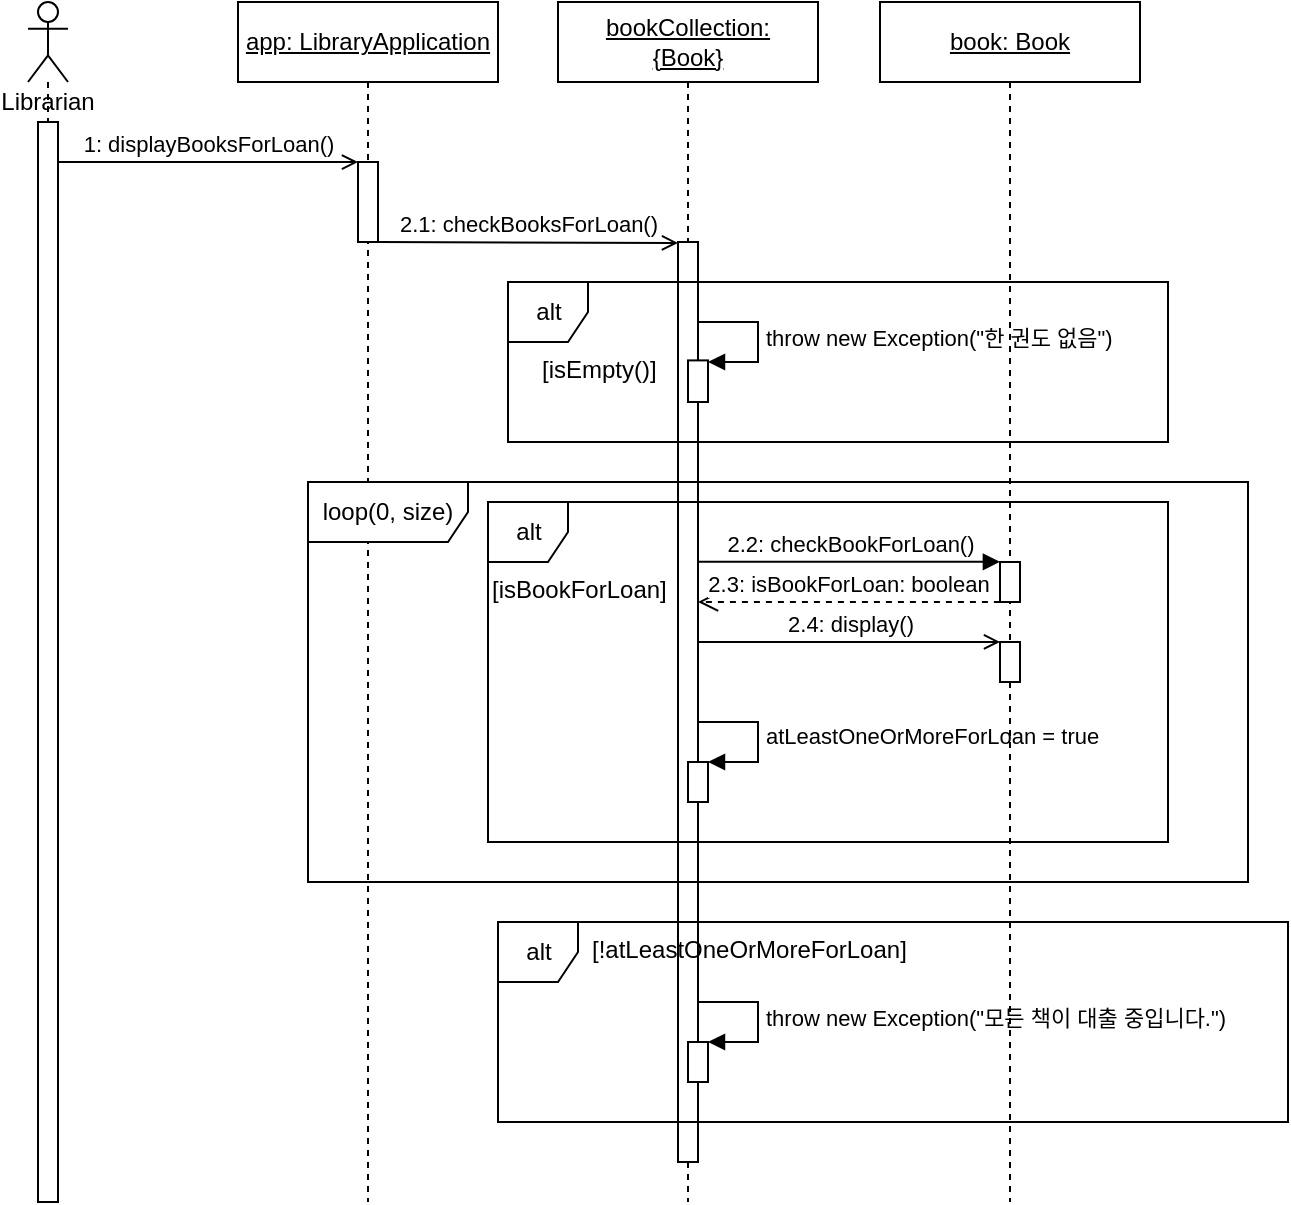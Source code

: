 <mxfile version="22.1.5" type="google">
  <diagram id="SbDjxOFhfJFgFubJpmIF" name="Page-1">
    <mxGraphModel grid="1" page="1" gridSize="10" guides="1" tooltips="1" connect="1" arrows="1" fold="1" pageScale="1" pageWidth="850" pageHeight="1100" math="0" shadow="0">
      <root>
        <mxCell id="0" />
        <mxCell id="1" parent="0" />
        <mxCell id="4" value="Librarian&lt;br&gt;" style="shape=umlLifeline;participant=umlActor;perimeter=lifelinePerimeter;whiteSpace=wrap;html=1;container=1;collapsible=0;recursiveResize=0;verticalAlign=top;spacingTop=36;outlineConnect=0;" vertex="1" parent="1">
          <mxGeometry x="30" y="40" width="20" height="600" as="geometry" />
        </mxCell>
        <mxCell id="57" style="edgeStyle=none;html=1;" edge="1" parent="4" source="5" target="4">
          <mxGeometry relative="1" as="geometry" />
        </mxCell>
        <mxCell id="5" value="" style="html=1;points=[];perimeter=orthogonalPerimeter;" vertex="1" parent="4">
          <mxGeometry x="5" y="60" width="10" height="540" as="geometry" />
        </mxCell>
        <mxCell id="8" value="&lt;u&gt;app: LibraryApplication&lt;/u&gt;" style="shape=umlLifeline;perimeter=lifelinePerimeter;whiteSpace=wrap;html=1;container=1;collapsible=0;recursiveResize=0;outlineConnect=0;" vertex="1" parent="1">
          <mxGeometry x="135" y="40" width="130" height="600" as="geometry" />
        </mxCell>
        <mxCell id="37" value="" style="html=1;points=[];perimeter=orthogonalPerimeter;" vertex="1" parent="8">
          <mxGeometry x="60" y="80" width="10" height="40" as="geometry" />
        </mxCell>
        <mxCell id="11" value="&lt;u&gt;bookCollection:&lt;br&gt;{Book}&lt;/u&gt;" style="shape=umlLifeline;perimeter=lifelinePerimeter;whiteSpace=wrap;html=1;container=1;collapsible=0;recursiveResize=0;outlineConnect=0;" vertex="1" parent="1">
          <mxGeometry x="295" y="40" width="130" height="600" as="geometry" />
        </mxCell>
        <mxCell id="65" value="" style="html=1;points=[];perimeter=orthogonalPerimeter;" vertex="1" parent="11">
          <mxGeometry x="60" y="120" width="10" height="460" as="geometry" />
        </mxCell>
        <mxCell id="AfErBCL-X82JXNN2fCGl-96" value="" style="html=1;points=[[0,0,0,0,5],[0,1,0,0,-5],[1,0,0,0,5],[1,1,0,0,-5]];perimeter=orthogonalPerimeter;outlineConnect=0;targetShapes=umlLifeline;portConstraint=eastwest;newEdgeStyle={&quot;curved&quot;:0,&quot;rounded&quot;:0};" vertex="1" parent="11">
          <mxGeometry x="65" y="179.2" width="10" height="20.8" as="geometry" />
        </mxCell>
        <mxCell id="AfErBCL-X82JXNN2fCGl-97" value="throw new Exception(&quot;한 권도 없음&quot;)" style="html=1;align=left;spacingLeft=2;endArrow=block;rounded=0;edgeStyle=orthogonalEdgeStyle;curved=0;rounded=0;" edge="1" parent="11" source="65" target="AfErBCL-X82JXNN2fCGl-96">
          <mxGeometry relative="1" as="geometry">
            <mxPoint x="85" y="160" as="sourcePoint" />
            <Array as="points">
              <mxPoint x="100" y="160" />
              <mxPoint x="100" y="180" />
            </Array>
          </mxGeometry>
        </mxCell>
        <mxCell id="AfErBCL-X82JXNN2fCGl-98" value="" style="html=1;points=[[0,0,0,0,5],[0,1,0,0,-5],[1,0,0,0,5],[1,1,0,0,-5]];perimeter=orthogonalPerimeter;outlineConnect=0;targetShapes=umlLifeline;portConstraint=eastwest;newEdgeStyle={&quot;curved&quot;:0,&quot;rounded&quot;:0};" vertex="1" parent="11">
          <mxGeometry x="65" y="380" width="10" height="20" as="geometry" />
        </mxCell>
        <mxCell id="AfErBCL-X82JXNN2fCGl-99" value="atLeastOneOrMoreForLoan = true" style="html=1;align=left;spacingLeft=2;endArrow=block;rounded=0;edgeStyle=orthogonalEdgeStyle;curved=0;rounded=0;" edge="1" parent="11" target="AfErBCL-X82JXNN2fCGl-98">
          <mxGeometry relative="1" as="geometry">
            <mxPoint x="70" y="360.02" as="sourcePoint" />
            <Array as="points">
              <mxPoint x="100" y="360" />
              <mxPoint x="100" y="380" />
            </Array>
          </mxGeometry>
        </mxCell>
        <mxCell id="AfErBCL-X82JXNN2fCGl-111" value="" style="html=1;points=[[0,0,0,0,5],[0,1,0,0,-5],[1,0,0,0,5],[1,1,0,0,-5]];perimeter=orthogonalPerimeter;outlineConnect=0;targetShapes=umlLifeline;portConstraint=eastwest;newEdgeStyle={&quot;curved&quot;:0,&quot;rounded&quot;:0};" vertex="1" parent="11">
          <mxGeometry x="65" y="520" width="10" height="20" as="geometry" />
        </mxCell>
        <mxCell id="AfErBCL-X82JXNN2fCGl-112" value="throw new Exception(&quot;모든 책이 대출 중입니다.&quot;)" style="html=1;align=left;spacingLeft=2;endArrow=block;rounded=0;edgeStyle=orthogonalEdgeStyle;curved=0;rounded=0;" edge="1" parent="11" target="AfErBCL-X82JXNN2fCGl-111">
          <mxGeometry relative="1" as="geometry">
            <mxPoint x="70" y="500" as="sourcePoint" />
            <Array as="points">
              <mxPoint x="100" y="500" />
              <mxPoint x="100" y="520" />
            </Array>
          </mxGeometry>
        </mxCell>
        <mxCell id="48" value="&lt;u style=&quot;&quot;&gt;book: Book&lt;/u&gt;" style="shape=umlLifeline;perimeter=lifelinePerimeter;whiteSpace=wrap;html=1;container=1;collapsible=0;recursiveResize=0;outlineConnect=0;" vertex="1" parent="1">
          <mxGeometry x="456" y="40" width="130" height="600" as="geometry" />
        </mxCell>
        <mxCell id="71" value="" style="html=1;points=[];perimeter=orthogonalPerimeter;" vertex="1" parent="48">
          <mxGeometry x="60" y="280" width="10" height="20" as="geometry" />
        </mxCell>
        <mxCell id="84" value="" style="html=1;points=[];perimeter=orthogonalPerimeter;" vertex="1" parent="48">
          <mxGeometry x="60" y="320" width="10" height="20" as="geometry" />
        </mxCell>
        <mxCell id="62" value="1: displayBooksForLoan()" style="html=1;verticalAlign=bottom;labelBackgroundColor=none;endArrow=open;endFill=0;elbow=vertical;entryX=0.001;entryY=0.001;entryDx=0;entryDy=0;entryPerimeter=0;" edge="1" parent="1" source="5" target="37">
          <mxGeometry width="160" relative="1" as="geometry">
            <mxPoint x="80" y="290" as="sourcePoint" />
            <mxPoint x="240" y="290" as="targetPoint" />
          </mxGeometry>
        </mxCell>
        <mxCell id="66" value="2.1: checkBooksForLoan()" style="html=1;verticalAlign=bottom;labelBackgroundColor=none;endArrow=open;endFill=0;elbow=vertical;entryX=0.001;entryY=0.001;entryDx=0;entryDy=0;entryPerimeter=0;" edge="1" parent="1" source="37" target="65">
          <mxGeometry width="160" relative="1" as="geometry">
            <mxPoint x="205" y="200.04" as="sourcePoint" />
            <mxPoint x="400" y="330" as="targetPoint" />
          </mxGeometry>
        </mxCell>
        <mxCell id="74" value="2.3: isBookForLoan: boolean" style="html=1;verticalAlign=bottom;endArrow=open;dashed=1;endSize=8;exitX=-0.005;exitY=0.997;exitDx=0;exitDy=0;exitPerimeter=0;" edge="1" parent="1" source="71" target="65">
          <mxGeometry relative="1" as="geometry">
            <mxPoint x="460" y="370" as="sourcePoint" />
            <mxPoint x="380" y="370" as="targetPoint" />
          </mxGeometry>
        </mxCell>
        <mxCell id="83" value="2.4: display()" style="html=1;verticalAlign=bottom;labelBackgroundColor=none;endArrow=open;endFill=0;entryX=0.003;entryY=-0.001;entryDx=0;entryDy=0;entryPerimeter=0;" edge="1" parent="1" source="65" target="84">
          <mxGeometry width="160" relative="1" as="geometry">
            <mxPoint x="360" y="410" as="sourcePoint" />
            <mxPoint x="515" y="400" as="targetPoint" />
          </mxGeometry>
        </mxCell>
        <mxCell id="73" value="2.2: checkBookForLoan()" style="html=1;verticalAlign=bottom;endArrow=block;entryX=-0.005;entryY=-0.005;entryDx=0;entryDy=0;entryPerimeter=0;" edge="1" parent="1" source="65" target="71">
          <mxGeometry x="-0.002" width="80" relative="1" as="geometry">
            <mxPoint x="450" y="200" as="sourcePoint" />
            <mxPoint x="460" y="370" as="targetPoint" />
            <mxPoint as="offset" />
          </mxGeometry>
        </mxCell>
        <mxCell id="72" value="loop(0, size)" style="shape=umlFrame;whiteSpace=wrap;html=1;width=80;height=30;" vertex="1" parent="1">
          <mxGeometry x="170" y="280" width="470" height="200" as="geometry" />
        </mxCell>
        <mxCell id="AfErBCL-X82JXNN2fCGl-107" value="alt" style="shape=umlFrame;tabWidth=110;tabHeight=30;tabPosition=left;html=1;boundedLbl=1;labelInHeader=1;width=40;height=30;" vertex="1" parent="1">
          <mxGeometry x="260" y="290" width="340" height="170" as="geometry" />
        </mxCell>
        <mxCell id="AfErBCL-X82JXNN2fCGl-108" value="[isBookForLoan]" style="text" vertex="1" parent="AfErBCL-X82JXNN2fCGl-107">
          <mxGeometry width="100" height="20" relative="1" as="geometry">
            <mxPoint y="30" as="offset" />
          </mxGeometry>
        </mxCell>
        <mxCell id="AfErBCL-X82JXNN2fCGl-91" value="alt" style="shape=umlFrame;tabWidth=110;tabHeight=30;tabPosition=left;html=1;boundedLbl=1;labelInHeader=1;width=40;height=30;" vertex="1" parent="1">
          <mxGeometry x="270" y="180" width="330" height="80" as="geometry" />
        </mxCell>
        <mxCell id="AfErBCL-X82JXNN2fCGl-92" value="[isEmpty()]" style="text" vertex="1" parent="AfErBCL-X82JXNN2fCGl-91">
          <mxGeometry width="100" height="20" relative="1" as="geometry">
            <mxPoint x="15" y="30" as="offset" />
          </mxGeometry>
        </mxCell>
        <mxCell id="AfErBCL-X82JXNN2fCGl-109" value="alt" style="shape=umlFrame;tabWidth=110;tabHeight=30;tabPosition=left;html=1;boundedLbl=1;labelInHeader=1;width=40;height=30;" vertex="1" parent="1">
          <mxGeometry x="265" y="500" width="395" height="100" as="geometry" />
        </mxCell>
        <mxCell id="AfErBCL-X82JXNN2fCGl-110" value="[!atLeastOneOrMoreForLoan]" style="text" vertex="1" parent="AfErBCL-X82JXNN2fCGl-109">
          <mxGeometry width="100" height="20" relative="1" as="geometry">
            <mxPoint x="45" as="offset" />
          </mxGeometry>
        </mxCell>
      </root>
    </mxGraphModel>
  </diagram>
</mxfile>
